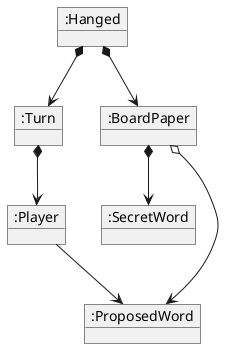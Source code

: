 @startuml
Object ":Hanged" as Hanged
Object ":Turn" as Turn
Object ":Player" as Player
Object ":BoardPaper" as BoardPaper
Object ":SecretWord" as SecretWord
Object ":ProposedWord" as ProposedWord



Hanged *--> Turn
Turn *--> Player
Player --> ProposedWord
Hanged *--> BoardPaper
BoardPaper *--> SecretWord
BoardPaper o--> ProposedWord

@enduml
